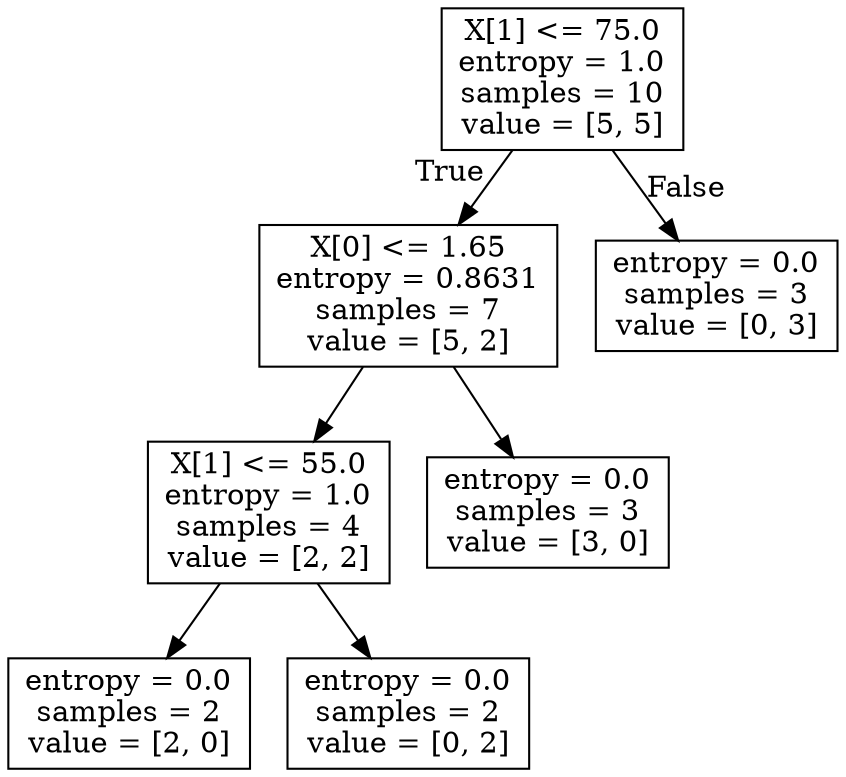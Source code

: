 digraph Tree {
node [shape=box] ;
0 [label="X[1] <= 75.0\nentropy = 1.0\nsamples = 10\nvalue = [5, 5]"] ;
1 [label="X[0] <= 1.65\nentropy = 0.8631\nsamples = 7\nvalue = [5, 2]"] ;
0 -> 1 [labeldistance=2.5, labelangle=45, headlabel="True"] ;
2 [label="X[1] <= 55.0\nentropy = 1.0\nsamples = 4\nvalue = [2, 2]"] ;
1 -> 2 ;
3 [label="entropy = 0.0\nsamples = 2\nvalue = [2, 0]"] ;
2 -> 3 ;
4 [label="entropy = 0.0\nsamples = 2\nvalue = [0, 2]"] ;
2 -> 4 ;
5 [label="entropy = 0.0\nsamples = 3\nvalue = [3, 0]"] ;
1 -> 5 ;
6 [label="entropy = 0.0\nsamples = 3\nvalue = [0, 3]"] ;
0 -> 6 [labeldistance=2.5, labelangle=-45, headlabel="False"] ;
}